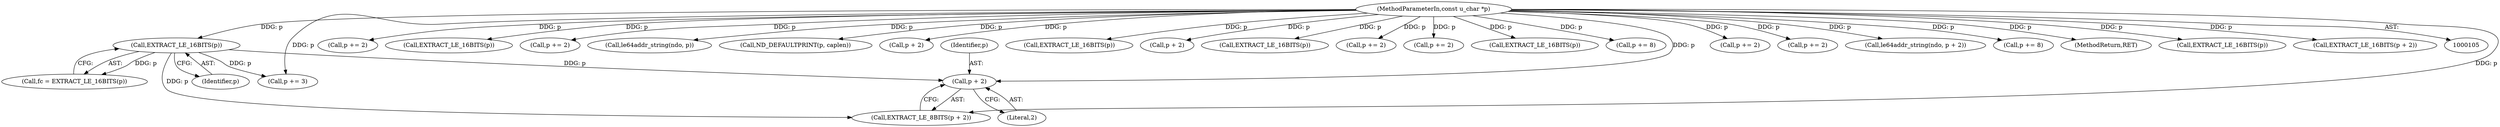 digraph "0_tcpdump_a7e5f58f402e6919ec444a57946bade7dfd6b184@pointer" {
"1000144" [label="(Call,p + 2)"];
"1000139" [label="(Call,EXTRACT_LE_16BITS(p))"];
"1000108" [label="(MethodParameterIn,const u_char *p)"];
"1000224" [label="(Call,p += 2)"];
"1000146" [label="(Literal,2)"];
"1000384" [label="(Call,EXTRACT_LE_16BITS(p))"];
"1000386" [label="(Call,p += 2)"];
"1000482" [label="(Call,le64addr_string(ndo, p))"];
"1000108" [label="(MethodParameterIn,const u_char *p)"];
"1000500" [label="(Call,ND_DEFAULTPRINT(p, caplen))"];
"1000256" [label="(Call,p + 2)"];
"1000143" [label="(Call,EXTRACT_LE_8BITS(p + 2))"];
"1000140" [label="(Identifier,p)"];
"1000283" [label="(Call,EXTRACT_LE_16BITS(p))"];
"1000318" [label="(Call,p + 2)"];
"1000417" [label="(Call,EXTRACT_LE_16BITS(p))"];
"1000419" [label="(Call,p += 2)"];
"1000451" [label="(Call,p += 2)"];
"1000222" [label="(Call,EXTRACT_LE_16BITS(p))"];
"1000485" [label="(Call,p += 8)"];
"1000147" [label="(Call,p += 3)"];
"1000145" [label="(Identifier,p)"];
"1000259" [label="(Call,p += 2)"];
"1000285" [label="(Call,p += 2)"];
"1000316" [label="(Call,le64addr_string(ndo, p + 2))"];
"1000321" [label="(Call,p += 8)"];
"1000139" [label="(Call,EXTRACT_LE_16BITS(p))"];
"1000505" [label="(MethodReturn,RET)"];
"1000144" [label="(Call,p + 2)"];
"1000137" [label="(Call,fc = EXTRACT_LE_16BITS(p))"];
"1000449" [label="(Call,EXTRACT_LE_16BITS(p))"];
"1000255" [label="(Call,EXTRACT_LE_16BITS(p + 2))"];
"1000144" -> "1000143"  [label="AST: "];
"1000144" -> "1000146"  [label="CFG: "];
"1000145" -> "1000144"  [label="AST: "];
"1000146" -> "1000144"  [label="AST: "];
"1000143" -> "1000144"  [label="CFG: "];
"1000139" -> "1000144"  [label="DDG: p"];
"1000108" -> "1000144"  [label="DDG: p"];
"1000139" -> "1000137"  [label="AST: "];
"1000139" -> "1000140"  [label="CFG: "];
"1000140" -> "1000139"  [label="AST: "];
"1000137" -> "1000139"  [label="CFG: "];
"1000139" -> "1000137"  [label="DDG: p"];
"1000108" -> "1000139"  [label="DDG: p"];
"1000139" -> "1000143"  [label="DDG: p"];
"1000139" -> "1000147"  [label="DDG: p"];
"1000108" -> "1000105"  [label="AST: "];
"1000108" -> "1000505"  [label="DDG: p"];
"1000108" -> "1000143"  [label="DDG: p"];
"1000108" -> "1000147"  [label="DDG: p"];
"1000108" -> "1000222"  [label="DDG: p"];
"1000108" -> "1000224"  [label="DDG: p"];
"1000108" -> "1000255"  [label="DDG: p"];
"1000108" -> "1000256"  [label="DDG: p"];
"1000108" -> "1000259"  [label="DDG: p"];
"1000108" -> "1000283"  [label="DDG: p"];
"1000108" -> "1000285"  [label="DDG: p"];
"1000108" -> "1000316"  [label="DDG: p"];
"1000108" -> "1000318"  [label="DDG: p"];
"1000108" -> "1000321"  [label="DDG: p"];
"1000108" -> "1000384"  [label="DDG: p"];
"1000108" -> "1000386"  [label="DDG: p"];
"1000108" -> "1000417"  [label="DDG: p"];
"1000108" -> "1000419"  [label="DDG: p"];
"1000108" -> "1000449"  [label="DDG: p"];
"1000108" -> "1000451"  [label="DDG: p"];
"1000108" -> "1000482"  [label="DDG: p"];
"1000108" -> "1000485"  [label="DDG: p"];
"1000108" -> "1000500"  [label="DDG: p"];
}

